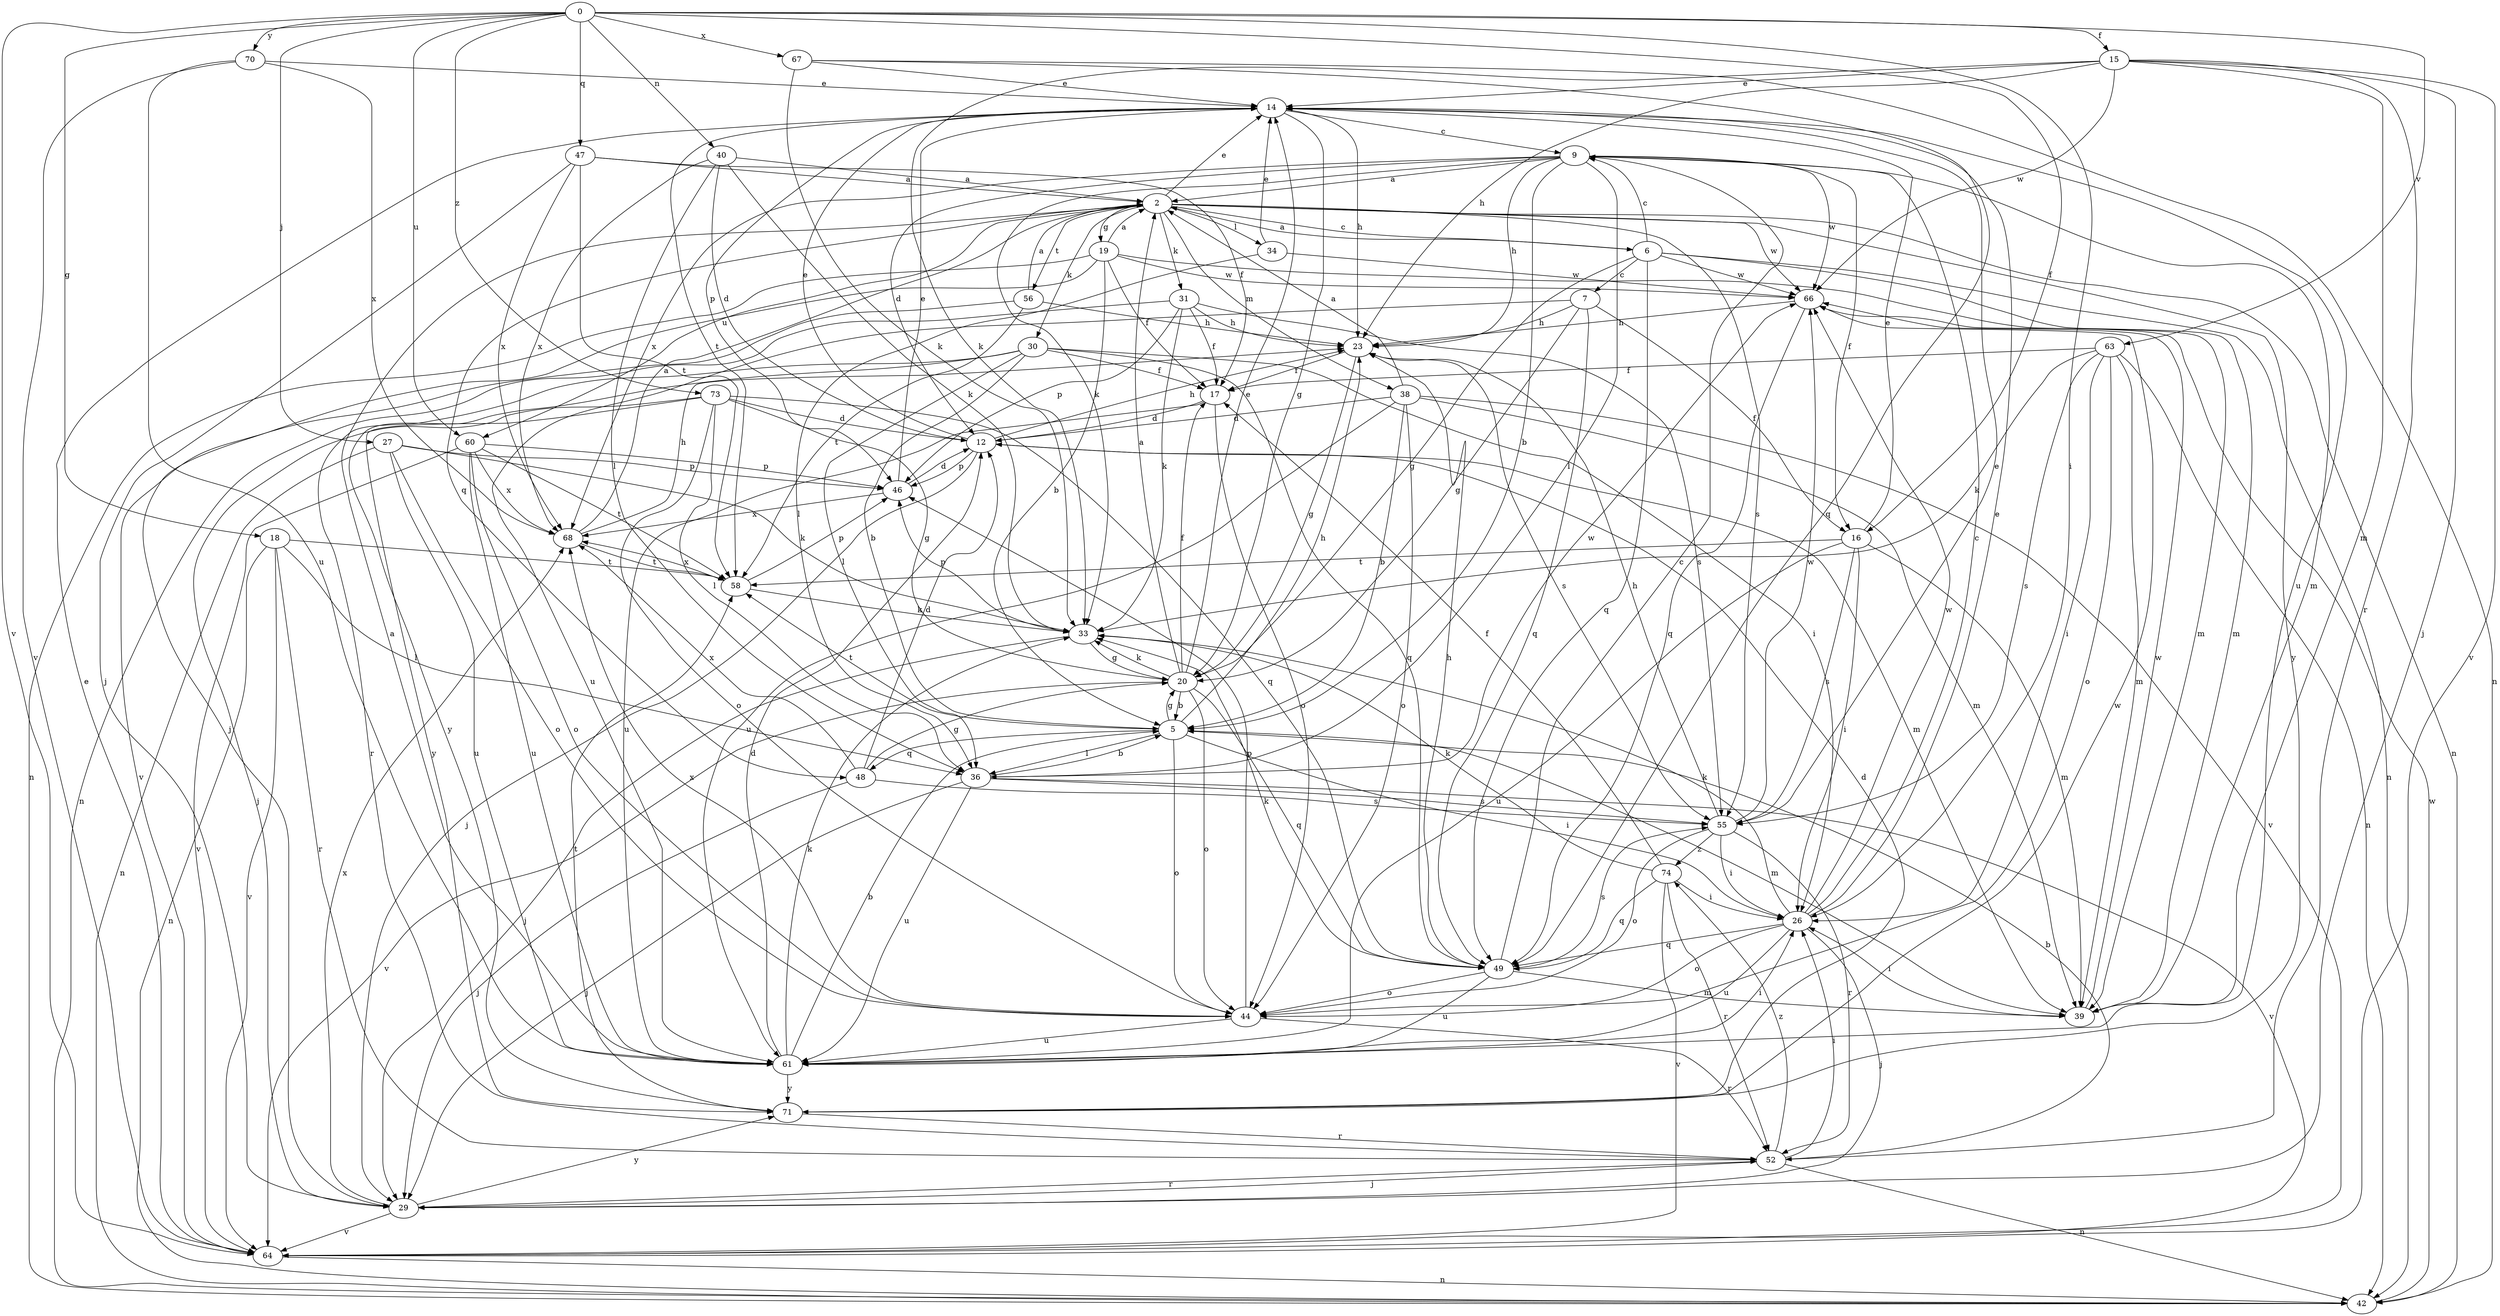 strict digraph  {
0;
2;
5;
6;
7;
9;
12;
14;
15;
16;
17;
18;
19;
20;
23;
26;
27;
29;
30;
31;
33;
34;
36;
38;
39;
40;
42;
44;
46;
47;
48;
49;
52;
55;
56;
58;
60;
61;
63;
64;
66;
67;
68;
70;
71;
73;
74;
0 -> 15  [label=f];
0 -> 16  [label=f];
0 -> 18  [label=g];
0 -> 26  [label=i];
0 -> 27  [label=j];
0 -> 40  [label=n];
0 -> 47  [label=q];
0 -> 60  [label=u];
0 -> 63  [label=v];
0 -> 64  [label=v];
0 -> 67  [label=x];
0 -> 70  [label=y];
0 -> 73  [label=z];
2 -> 6  [label=c];
2 -> 14  [label=e];
2 -> 19  [label=g];
2 -> 30  [label=k];
2 -> 31  [label=k];
2 -> 34  [label=l];
2 -> 38  [label=m];
2 -> 42  [label=n];
2 -> 48  [label=q];
2 -> 55  [label=s];
2 -> 56  [label=t];
2 -> 60  [label=u];
2 -> 66  [label=w];
2 -> 71  [label=y];
5 -> 20  [label=g];
5 -> 23  [label=h];
5 -> 26  [label=i];
5 -> 36  [label=l];
5 -> 39  [label=m];
5 -> 44  [label=o];
5 -> 48  [label=q];
5 -> 58  [label=t];
6 -> 2  [label=a];
6 -> 7  [label=c];
6 -> 9  [label=c];
6 -> 20  [label=g];
6 -> 39  [label=m];
6 -> 42  [label=n];
6 -> 49  [label=q];
6 -> 66  [label=w];
7 -> 16  [label=f];
7 -> 20  [label=g];
7 -> 23  [label=h];
7 -> 49  [label=q];
7 -> 61  [label=u];
9 -> 2  [label=a];
9 -> 5  [label=b];
9 -> 12  [label=d];
9 -> 16  [label=f];
9 -> 23  [label=h];
9 -> 33  [label=k];
9 -> 36  [label=l];
9 -> 39  [label=m];
9 -> 66  [label=w];
9 -> 68  [label=x];
12 -> 14  [label=e];
12 -> 23  [label=h];
12 -> 29  [label=j];
12 -> 39  [label=m];
12 -> 46  [label=p];
14 -> 9  [label=c];
14 -> 20  [label=g];
14 -> 23  [label=h];
14 -> 46  [label=p];
14 -> 58  [label=t];
14 -> 61  [label=u];
15 -> 14  [label=e];
15 -> 23  [label=h];
15 -> 29  [label=j];
15 -> 33  [label=k];
15 -> 39  [label=m];
15 -> 52  [label=r];
15 -> 64  [label=v];
15 -> 66  [label=w];
16 -> 14  [label=e];
16 -> 26  [label=i];
16 -> 39  [label=m];
16 -> 55  [label=s];
16 -> 58  [label=t];
16 -> 61  [label=u];
17 -> 12  [label=d];
17 -> 44  [label=o];
17 -> 61  [label=u];
18 -> 36  [label=l];
18 -> 42  [label=n];
18 -> 52  [label=r];
18 -> 58  [label=t];
18 -> 64  [label=v];
19 -> 2  [label=a];
19 -> 5  [label=b];
19 -> 17  [label=f];
19 -> 29  [label=j];
19 -> 39  [label=m];
19 -> 42  [label=n];
19 -> 66  [label=w];
20 -> 2  [label=a];
20 -> 5  [label=b];
20 -> 14  [label=e];
20 -> 17  [label=f];
20 -> 33  [label=k];
20 -> 44  [label=o];
20 -> 49  [label=q];
20 -> 64  [label=v];
23 -> 17  [label=f];
23 -> 20  [label=g];
23 -> 55  [label=s];
26 -> 9  [label=c];
26 -> 14  [label=e];
26 -> 29  [label=j];
26 -> 33  [label=k];
26 -> 44  [label=o];
26 -> 49  [label=q];
26 -> 61  [label=u];
26 -> 66  [label=w];
27 -> 33  [label=k];
27 -> 42  [label=n];
27 -> 44  [label=o];
27 -> 46  [label=p];
27 -> 61  [label=u];
29 -> 52  [label=r];
29 -> 64  [label=v];
29 -> 68  [label=x];
29 -> 71  [label=y];
30 -> 5  [label=b];
30 -> 17  [label=f];
30 -> 26  [label=i];
30 -> 36  [label=l];
30 -> 49  [label=q];
30 -> 52  [label=r];
30 -> 71  [label=y];
31 -> 17  [label=f];
31 -> 23  [label=h];
31 -> 33  [label=k];
31 -> 42  [label=n];
31 -> 46  [label=p];
31 -> 55  [label=s];
33 -> 20  [label=g];
33 -> 29  [label=j];
33 -> 46  [label=p];
34 -> 14  [label=e];
34 -> 36  [label=l];
34 -> 66  [label=w];
36 -> 5  [label=b];
36 -> 29  [label=j];
36 -> 55  [label=s];
36 -> 61  [label=u];
36 -> 64  [label=v];
36 -> 66  [label=w];
38 -> 2  [label=a];
38 -> 5  [label=b];
38 -> 12  [label=d];
38 -> 39  [label=m];
38 -> 44  [label=o];
38 -> 61  [label=u];
38 -> 64  [label=v];
39 -> 26  [label=i];
39 -> 66  [label=w];
40 -> 2  [label=a];
40 -> 12  [label=d];
40 -> 33  [label=k];
40 -> 36  [label=l];
40 -> 68  [label=x];
42 -> 66  [label=w];
44 -> 46  [label=p];
44 -> 52  [label=r];
44 -> 61  [label=u];
44 -> 68  [label=x];
46 -> 12  [label=d];
46 -> 14  [label=e];
46 -> 68  [label=x];
47 -> 2  [label=a];
47 -> 17  [label=f];
47 -> 29  [label=j];
47 -> 58  [label=t];
47 -> 68  [label=x];
48 -> 12  [label=d];
48 -> 20  [label=g];
48 -> 29  [label=j];
48 -> 55  [label=s];
48 -> 68  [label=x];
49 -> 9  [label=c];
49 -> 23  [label=h];
49 -> 33  [label=k];
49 -> 39  [label=m];
49 -> 44  [label=o];
49 -> 55  [label=s];
49 -> 61  [label=u];
52 -> 5  [label=b];
52 -> 26  [label=i];
52 -> 29  [label=j];
52 -> 42  [label=n];
52 -> 74  [label=z];
55 -> 14  [label=e];
55 -> 23  [label=h];
55 -> 26  [label=i];
55 -> 44  [label=o];
55 -> 52  [label=r];
55 -> 66  [label=w];
55 -> 74  [label=z];
56 -> 2  [label=a];
56 -> 23  [label=h];
56 -> 58  [label=t];
56 -> 64  [label=v];
58 -> 33  [label=k];
58 -> 46  [label=p];
58 -> 68  [label=x];
60 -> 44  [label=o];
60 -> 46  [label=p];
60 -> 58  [label=t];
60 -> 61  [label=u];
60 -> 64  [label=v];
60 -> 68  [label=x];
61 -> 2  [label=a];
61 -> 5  [label=b];
61 -> 12  [label=d];
61 -> 26  [label=i];
61 -> 33  [label=k];
61 -> 71  [label=y];
63 -> 17  [label=f];
63 -> 26  [label=i];
63 -> 33  [label=k];
63 -> 39  [label=m];
63 -> 42  [label=n];
63 -> 44  [label=o];
63 -> 55  [label=s];
64 -> 14  [label=e];
64 -> 42  [label=n];
66 -> 23  [label=h];
66 -> 49  [label=q];
67 -> 14  [label=e];
67 -> 33  [label=k];
67 -> 42  [label=n];
67 -> 49  [label=q];
68 -> 2  [label=a];
68 -> 23  [label=h];
68 -> 58  [label=t];
70 -> 14  [label=e];
70 -> 61  [label=u];
70 -> 64  [label=v];
70 -> 68  [label=x];
71 -> 12  [label=d];
71 -> 52  [label=r];
71 -> 58  [label=t];
71 -> 66  [label=w];
73 -> 12  [label=d];
73 -> 20  [label=g];
73 -> 29  [label=j];
73 -> 36  [label=l];
73 -> 44  [label=o];
73 -> 49  [label=q];
73 -> 71  [label=y];
74 -> 17  [label=f];
74 -> 26  [label=i];
74 -> 33  [label=k];
74 -> 49  [label=q];
74 -> 52  [label=r];
74 -> 64  [label=v];
}

